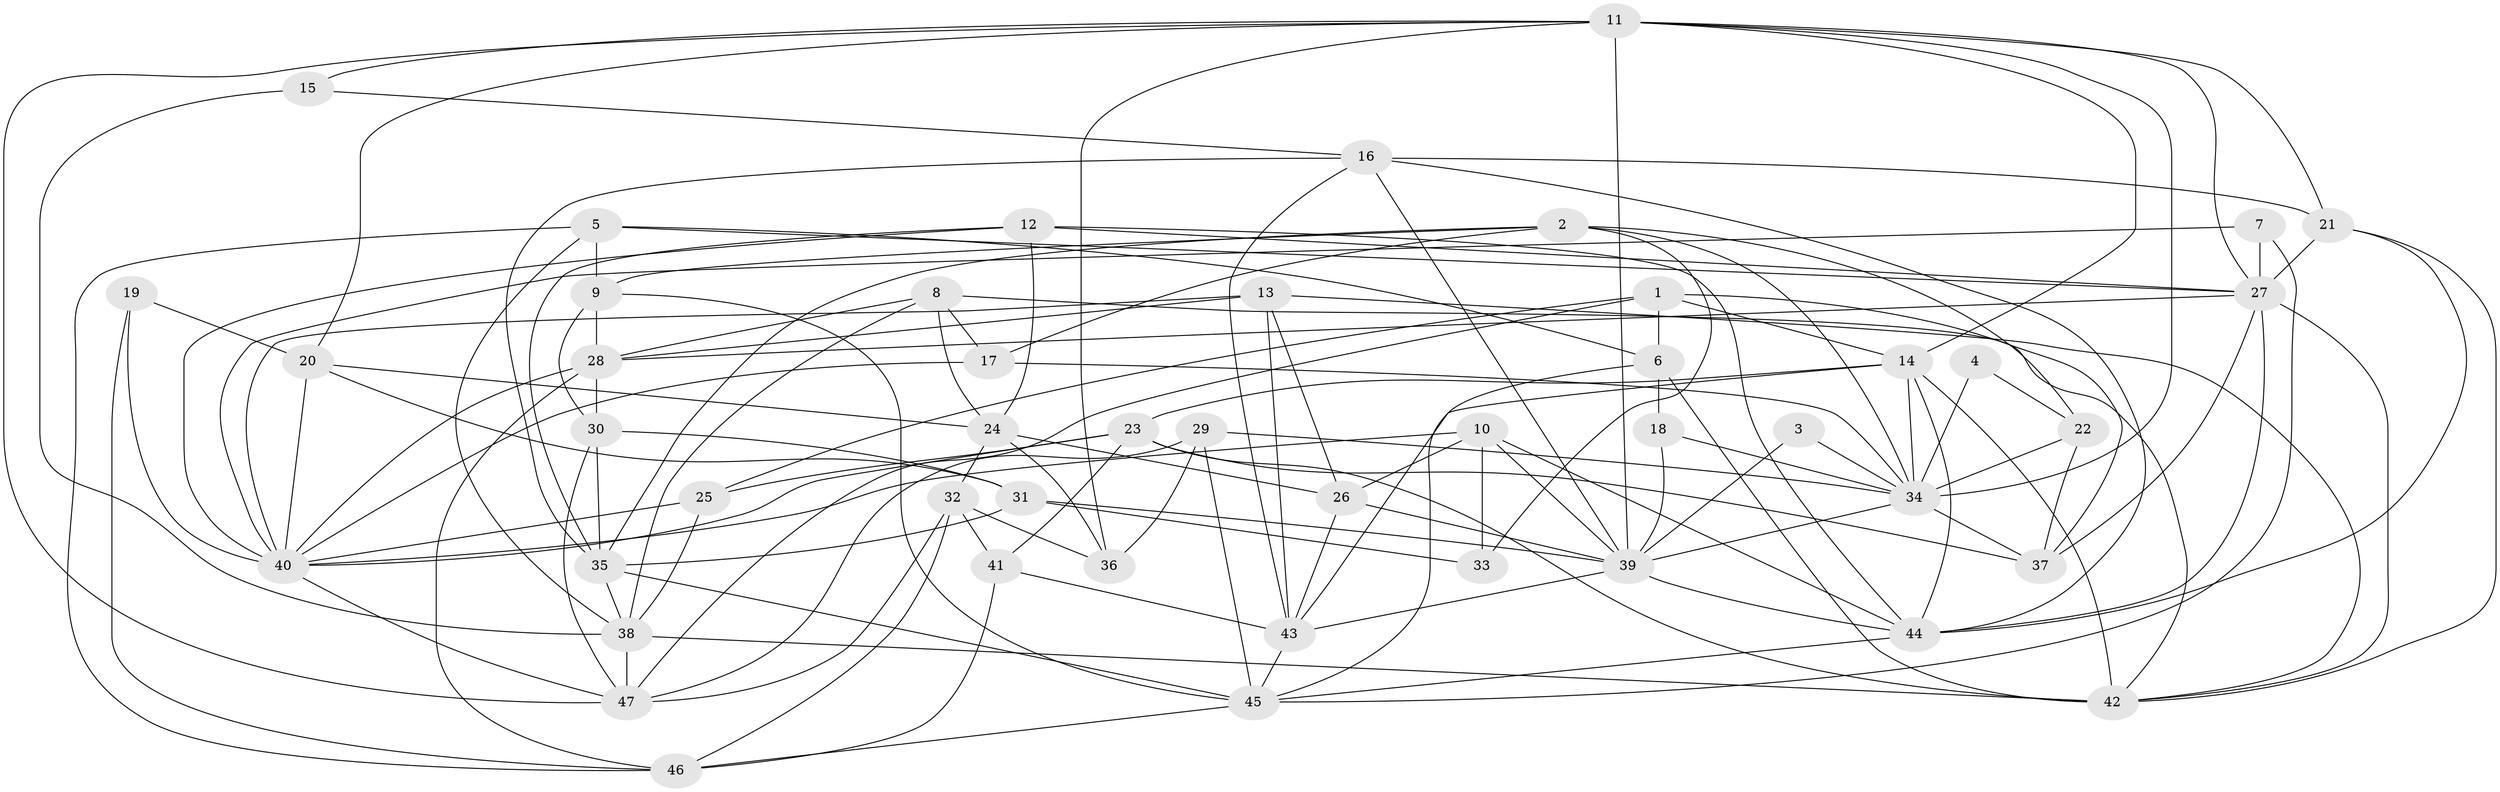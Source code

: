 // original degree distribution, {5: 0.23404255319148937, 6: 0.05319148936170213, 2: 0.09574468085106383, 3: 0.32978723404255317, 4: 0.23404255319148937, 7: 0.031914893617021274, 8: 0.02127659574468085}
// Generated by graph-tools (version 1.1) at 2025/50/03/09/25 03:50:08]
// undirected, 47 vertices, 132 edges
graph export_dot {
graph [start="1"]
  node [color=gray90,style=filled];
  1;
  2;
  3;
  4;
  5;
  6;
  7;
  8;
  9;
  10;
  11;
  12;
  13;
  14;
  15;
  16;
  17;
  18;
  19;
  20;
  21;
  22;
  23;
  24;
  25;
  26;
  27;
  28;
  29;
  30;
  31;
  32;
  33;
  34;
  35;
  36;
  37;
  38;
  39;
  40;
  41;
  42;
  43;
  44;
  45;
  46;
  47;
  1 -- 6 [weight=1.0];
  1 -- 14 [weight=1.0];
  1 -- 25 [weight=1.0];
  1 -- 37 [weight=1.0];
  1 -- 47 [weight=1.0];
  2 -- 9 [weight=1.0];
  2 -- 17 [weight=1.0];
  2 -- 22 [weight=1.0];
  2 -- 33 [weight=1.0];
  2 -- 34 [weight=2.0];
  2 -- 35 [weight=1.0];
  3 -- 34 [weight=1.0];
  3 -- 39 [weight=1.0];
  4 -- 22 [weight=1.0];
  4 -- 34 [weight=1.0];
  5 -- 6 [weight=1.0];
  5 -- 9 [weight=1.0];
  5 -- 27 [weight=1.0];
  5 -- 38 [weight=1.0];
  5 -- 46 [weight=1.0];
  6 -- 18 [weight=1.0];
  6 -- 42 [weight=2.0];
  6 -- 45 [weight=1.0];
  7 -- 27 [weight=1.0];
  7 -- 40 [weight=1.0];
  7 -- 45 [weight=1.0];
  8 -- 17 [weight=1.0];
  8 -- 24 [weight=1.0];
  8 -- 28 [weight=1.0];
  8 -- 38 [weight=1.0];
  8 -- 42 [weight=1.0];
  9 -- 28 [weight=1.0];
  9 -- 30 [weight=1.0];
  9 -- 45 [weight=1.0];
  10 -- 26 [weight=1.0];
  10 -- 33 [weight=1.0];
  10 -- 39 [weight=1.0];
  10 -- 40 [weight=1.0];
  10 -- 44 [weight=1.0];
  11 -- 14 [weight=1.0];
  11 -- 15 [weight=1.0];
  11 -- 20 [weight=1.0];
  11 -- 21 [weight=1.0];
  11 -- 27 [weight=1.0];
  11 -- 34 [weight=1.0];
  11 -- 36 [weight=1.0];
  11 -- 39 [weight=1.0];
  11 -- 47 [weight=1.0];
  12 -- 24 [weight=1.0];
  12 -- 27 [weight=1.0];
  12 -- 35 [weight=1.0];
  12 -- 40 [weight=1.0];
  12 -- 44 [weight=1.0];
  13 -- 26 [weight=1.0];
  13 -- 28 [weight=1.0];
  13 -- 40 [weight=1.0];
  13 -- 42 [weight=1.0];
  13 -- 43 [weight=1.0];
  14 -- 23 [weight=1.0];
  14 -- 34 [weight=1.0];
  14 -- 42 [weight=1.0];
  14 -- 43 [weight=1.0];
  14 -- 44 [weight=1.0];
  15 -- 16 [weight=1.0];
  15 -- 38 [weight=1.0];
  16 -- 21 [weight=1.0];
  16 -- 35 [weight=1.0];
  16 -- 39 [weight=1.0];
  16 -- 43 [weight=1.0];
  16 -- 44 [weight=1.0];
  17 -- 34 [weight=1.0];
  17 -- 40 [weight=1.0];
  18 -- 34 [weight=1.0];
  18 -- 39 [weight=1.0];
  19 -- 20 [weight=1.0];
  19 -- 40 [weight=1.0];
  19 -- 46 [weight=1.0];
  20 -- 24 [weight=1.0];
  20 -- 31 [weight=1.0];
  20 -- 40 [weight=1.0];
  21 -- 27 [weight=1.0];
  21 -- 42 [weight=1.0];
  21 -- 44 [weight=1.0];
  22 -- 34 [weight=1.0];
  22 -- 37 [weight=1.0];
  23 -- 25 [weight=1.0];
  23 -- 37 [weight=1.0];
  23 -- 40 [weight=1.0];
  23 -- 41 [weight=1.0];
  23 -- 42 [weight=1.0];
  24 -- 26 [weight=1.0];
  24 -- 32 [weight=1.0];
  24 -- 36 [weight=1.0];
  25 -- 38 [weight=1.0];
  25 -- 40 [weight=1.0];
  26 -- 39 [weight=1.0];
  26 -- 43 [weight=1.0];
  27 -- 28 [weight=1.0];
  27 -- 37 [weight=1.0];
  27 -- 42 [weight=1.0];
  27 -- 44 [weight=1.0];
  28 -- 30 [weight=1.0];
  28 -- 40 [weight=1.0];
  28 -- 46 [weight=1.0];
  29 -- 34 [weight=2.0];
  29 -- 36 [weight=1.0];
  29 -- 45 [weight=1.0];
  29 -- 47 [weight=1.0];
  30 -- 31 [weight=1.0];
  30 -- 35 [weight=1.0];
  30 -- 47 [weight=1.0];
  31 -- 33 [weight=1.0];
  31 -- 35 [weight=1.0];
  31 -- 39 [weight=1.0];
  32 -- 36 [weight=1.0];
  32 -- 41 [weight=1.0];
  32 -- 46 [weight=1.0];
  32 -- 47 [weight=1.0];
  34 -- 37 [weight=1.0];
  34 -- 39 [weight=1.0];
  35 -- 38 [weight=1.0];
  35 -- 45 [weight=1.0];
  38 -- 42 [weight=1.0];
  38 -- 47 [weight=1.0];
  39 -- 43 [weight=1.0];
  39 -- 44 [weight=1.0];
  40 -- 47 [weight=1.0];
  41 -- 43 [weight=1.0];
  41 -- 46 [weight=1.0];
  43 -- 45 [weight=1.0];
  44 -- 45 [weight=1.0];
  45 -- 46 [weight=1.0];
}
